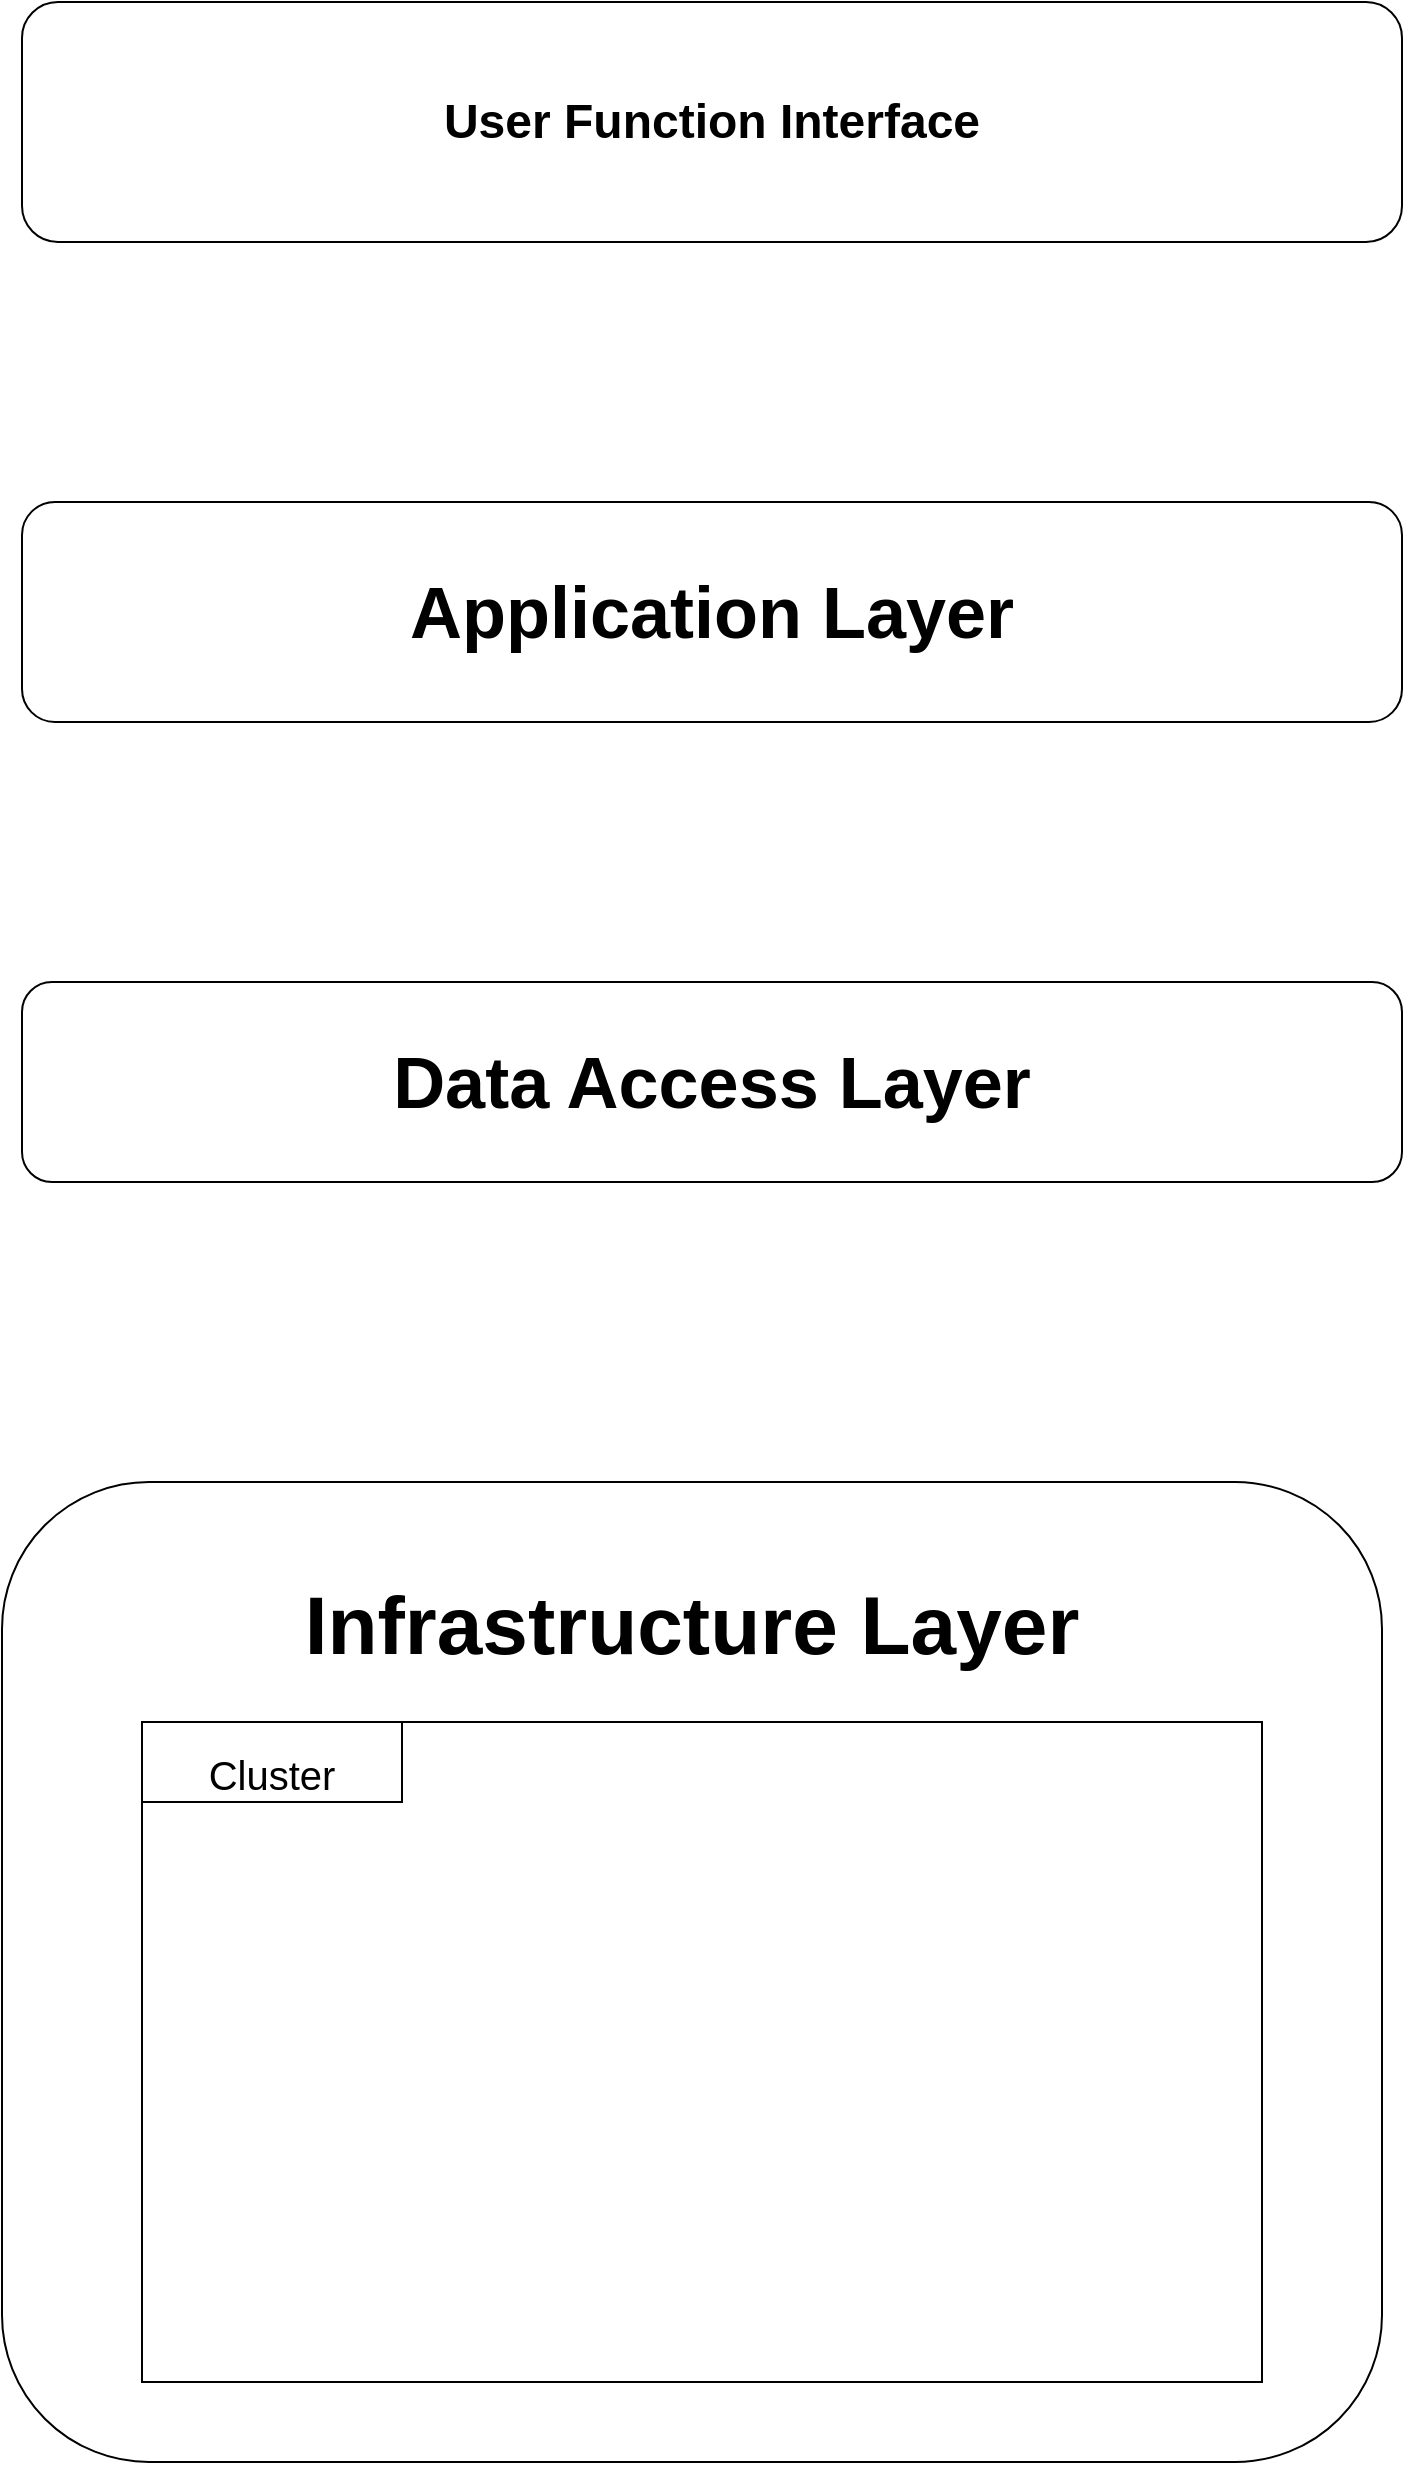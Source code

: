 <mxfile>
    <diagram id="YS8bB3KphnXR-7jCgH-k" name="Page-1">
        <mxGraphModel dx="1002" dy="585" grid="1" gridSize="10" guides="1" tooltips="1" connect="1" arrows="1" fold="1" page="1" pageScale="1" pageWidth="850" pageHeight="1100" math="0" shadow="0">
            <root>
                <mxCell id="0"/>
                <mxCell id="1" parent="0"/>
                <mxCell id="3" value="&lt;h1&gt;User Function Interface&lt;/h1&gt;" style="rounded=1;whiteSpace=wrap;html=1;" vertex="1" parent="1">
                    <mxGeometry x="100" y="90" width="690" height="120" as="geometry"/>
                </mxCell>
                <mxCell id="4" value="&lt;h1&gt;Application Layer&lt;/h1&gt;" style="rounded=1;whiteSpace=wrap;html=1;fontSize=18;" vertex="1" parent="1">
                    <mxGeometry x="100" y="340" width="690" height="110" as="geometry"/>
                </mxCell>
                <mxCell id="5" value="&lt;h1&gt;Data Access Layer&lt;/h1&gt;" style="rounded=1;whiteSpace=wrap;html=1;fontSize=18;" vertex="1" parent="1">
                    <mxGeometry x="100" y="580" width="690" height="100" as="geometry"/>
                </mxCell>
                <mxCell id="6" value="&lt;h1&gt;&lt;br&gt;&lt;/h1&gt;" style="rounded=1;whiteSpace=wrap;html=1;fontSize=18;" vertex="1" parent="1">
                    <mxGeometry x="90" y="830" width="690" height="490" as="geometry"/>
                </mxCell>
                <mxCell id="7" value="Infrastructure Layer" style="text;html=1;strokeColor=none;fillColor=none;align=center;verticalAlign=middle;whiteSpace=wrap;rounded=0;fontSize=41;fontStyle=1" vertex="1" parent="1">
                    <mxGeometry x="160" y="872" width="550" height="60" as="geometry"/>
                </mxCell>
                <mxCell id="8" value="" style="rounded=0;whiteSpace=wrap;html=1;fontSize=41;" vertex="1" parent="1">
                    <mxGeometry x="160" y="950" width="560" height="330" as="geometry"/>
                </mxCell>
                <mxCell id="10" value="&lt;font style=&quot;font-size: 20px;&quot;&gt;Cluster&lt;/font&gt;" style="rounded=0;whiteSpace=wrap;html=1;fontSize=41;" vertex="1" parent="1">
                    <mxGeometry x="160" y="950" width="130" height="40" as="geometry"/>
                </mxCell>
            </root>
        </mxGraphModel>
    </diagram>
</mxfile>